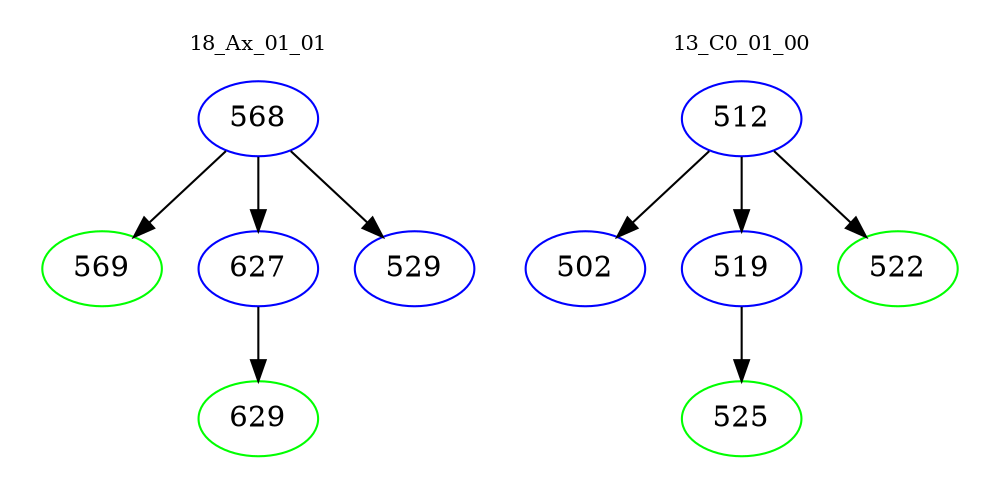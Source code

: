 digraph{
subgraph cluster_0 {
color = white
label = "18_Ax_01_01";
fontsize=10;
T0_568 [label="568", color="blue"]
T0_568 -> T0_569 [color="black"]
T0_569 [label="569", color="green"]
T0_568 -> T0_627 [color="black"]
T0_627 [label="627", color="blue"]
T0_627 -> T0_629 [color="black"]
T0_629 [label="629", color="green"]
T0_568 -> T0_529 [color="black"]
T0_529 [label="529", color="blue"]
}
subgraph cluster_1 {
color = white
label = "13_C0_01_00";
fontsize=10;
T1_512 [label="512", color="blue"]
T1_512 -> T1_502 [color="black"]
T1_502 [label="502", color="blue"]
T1_512 -> T1_519 [color="black"]
T1_519 [label="519", color="blue"]
T1_519 -> T1_525 [color="black"]
T1_525 [label="525", color="green"]
T1_512 -> T1_522 [color="black"]
T1_522 [label="522", color="green"]
}
}
